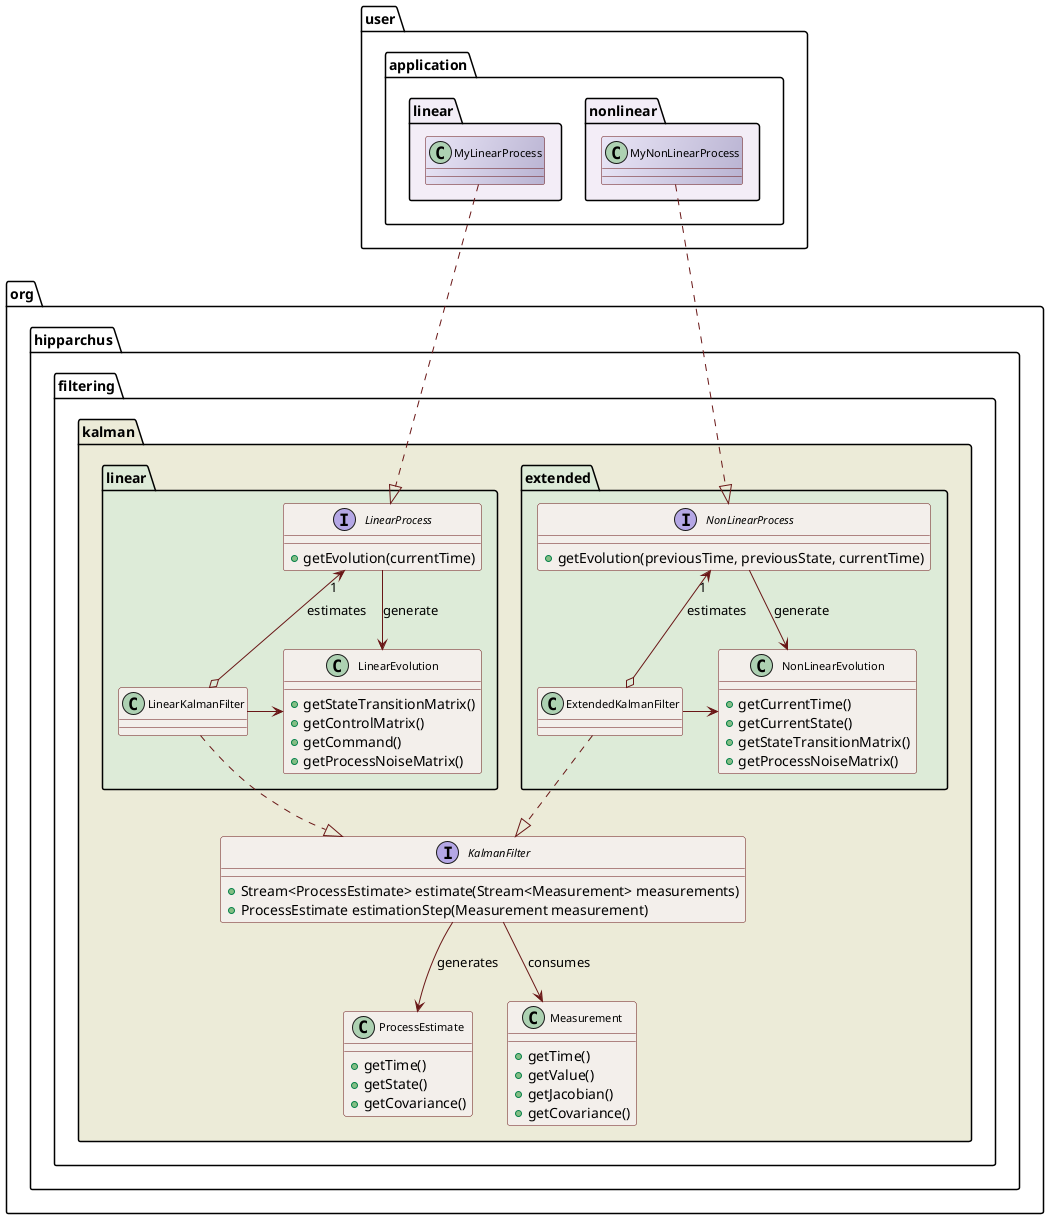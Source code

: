 ' Licensed to the Hipparchus project under one or more
' contributor license agreements.  See the NOTICE file distributed with
' this work for additional information regarding copyright ownership.
' The ASF licenses this file to You under the Apache License, Version 2.0
' (the "License"); you may not use this file except in compliance with
' the License.  You may obtain a copy of the License at
'
'      http://www.apache.org/licenses/LICENSE-2.0
'
' Unless required by applicable law or agreed to in writing, software
' distributed under the License is distributed on an "AS IS" BASIS,
' WITHOUT WARRANTIES OR CONDITIONS OF ANY KIND, either express or implied.
' See the License for the specific language governing permissions and
' limitations under the License.

@startuml

  skinparam svek                  true
  skinparam ClassBackgroundColor  #F3EFEB
  skinparam ClassArrowColor       #691616
  skinparam ClassBorderColor      #691616
  skinparam NoteBackgroundColor   #F3EFEB
  skinparam NoteBorderColor       #691616
  skinparam NoteFontColor         #691616
  skinparam ClassFontSize         11

  package org.hipparchus.filtering.kalman #ECEBD8 {

      class ProcessEstimate {
        +getTime()
        +getState()
        +getCovariance()
      }

      class Measurement {
        +getTime()
        +getValue()
        +getJacobian()
        +getCovariance()
      }

      interface KalmanFilter {
        +Stream<ProcessEstimate> estimate(Stream<Measurement> measurements)
        +ProcessEstimate estimationStep(Measurement measurement)
      }

      KalmanFilter --> Measurement     : consumes
      KalmanFilter --> ProcessEstimate : generates

      package linear #DDEBD8 {
          class LinearEvolution {
            +getStateTransitionMatrix()
            +getControlMatrix()
            +getCommand()
            +getProcessNoiseMatrix()
          }

          interface LinearProcess {
            +getEvolution(currentTime)
          }

          class LinearKalmanFilter

          LinearProcess    "1" <--o LinearKalmanFilter : estimates
          LinearProcess --> LinearEvolution : generate
          LinearKalmanFilter ..|> KalmanFilter
          LinearEvolution <-left- LinearKalmanFilter

      }

      package extended #DDEBD8 {

          class NonLinearEvolution {
            +getCurrentTime()
            +getCurrentState()
            +getStateTransitionMatrix()
            +getProcessNoiseMatrix()
          }

          interface NonLinearProcess {
            +getEvolution(previousTime, previousState, currentTime)
          }

          class ExtendedKalmanFilter

          NonLinearProcess "1" <--o ExtendedKalmanFilter : estimates
          NonLinearProcess --> NonLinearEvolution : generate
          ExtendedKalmanFilter ..|> KalmanFilter
          ExtendedKalmanFilter -right-> NonLinearEvolution

      }


  }

  package user.application.linear #F3EDF7 {
    class MyLinearProcess #EAE6F7/B9B3D2
    MyLinearProcess ..|> LinearProcess
  }

  package user.application.nonlinear #F3EDF7 {
    class MyNonLinearProcess #EAE6F7/B9B3D2
    MyNonLinearProcess ..|> NonLinearProcess
  }

@enduml

